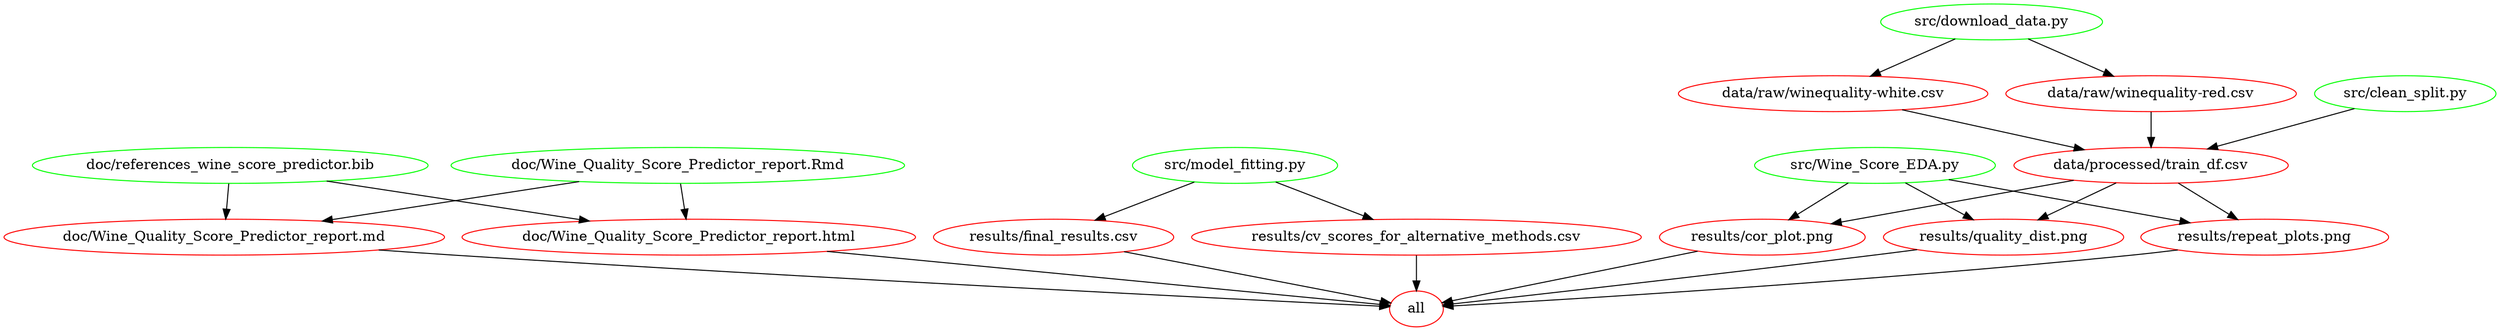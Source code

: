 digraph G {
n2[label="all", color="red"];
n5[label="data/processed/train_df.csv", color="red"];
n7[label="data/raw/winequality-red.csv", color="red"];
n9[label="data/raw/winequality-white.csv", color="red"];
n17[label="doc/Wine_Quality_Score_Predictor_report.Rmd", color="green"];
n18[label="doc/Wine_Quality_Score_Predictor_report.html", color="red"];
n15[label="doc/Wine_Quality_Score_Predictor_report.md", color="red"];
n16[label="doc/references_wine_score_predictor.bib", color="green"];
n11[label="results/cor_plot.png", color="red"];
n12[label="results/cv_scores_for_alternative_methods.csv", color="red"];
n14[label="results/final_results.csv", color="red"];
n3[label="results/quality_dist.png", color="red"];
n10[label="results/repeat_plots.png", color="red"];
n4[label="src/Wine_Score_EDA.py", color="green"];
n6[label="src/clean_split.py", color="green"];
n8[label="src/download_data.py", color="green"];
n13[label="src/model_fitting.py", color="green"];
n18 -> n2 ; 
n15 -> n2 ; 
n11 -> n2 ; 
n12 -> n2 ; 
n14 -> n2 ; 
n3 -> n2 ; 
n10 -> n2 ; 
n7 -> n5 ; 
n9 -> n5 ; 
n6 -> n5 ; 
n8 -> n7 ; 
n8 -> n9 ; 
n17 -> n18 ; 
n16 -> n18 ; 
n17 -> n15 ; 
n16 -> n15 ; 
n5 -> n11 ; 
n4 -> n11 ; 
n13 -> n12 ; 
n13 -> n14 ; 
n5 -> n3 ; 
n4 -> n3 ; 
n5 -> n10 ; 
n4 -> n10 ; 
}
